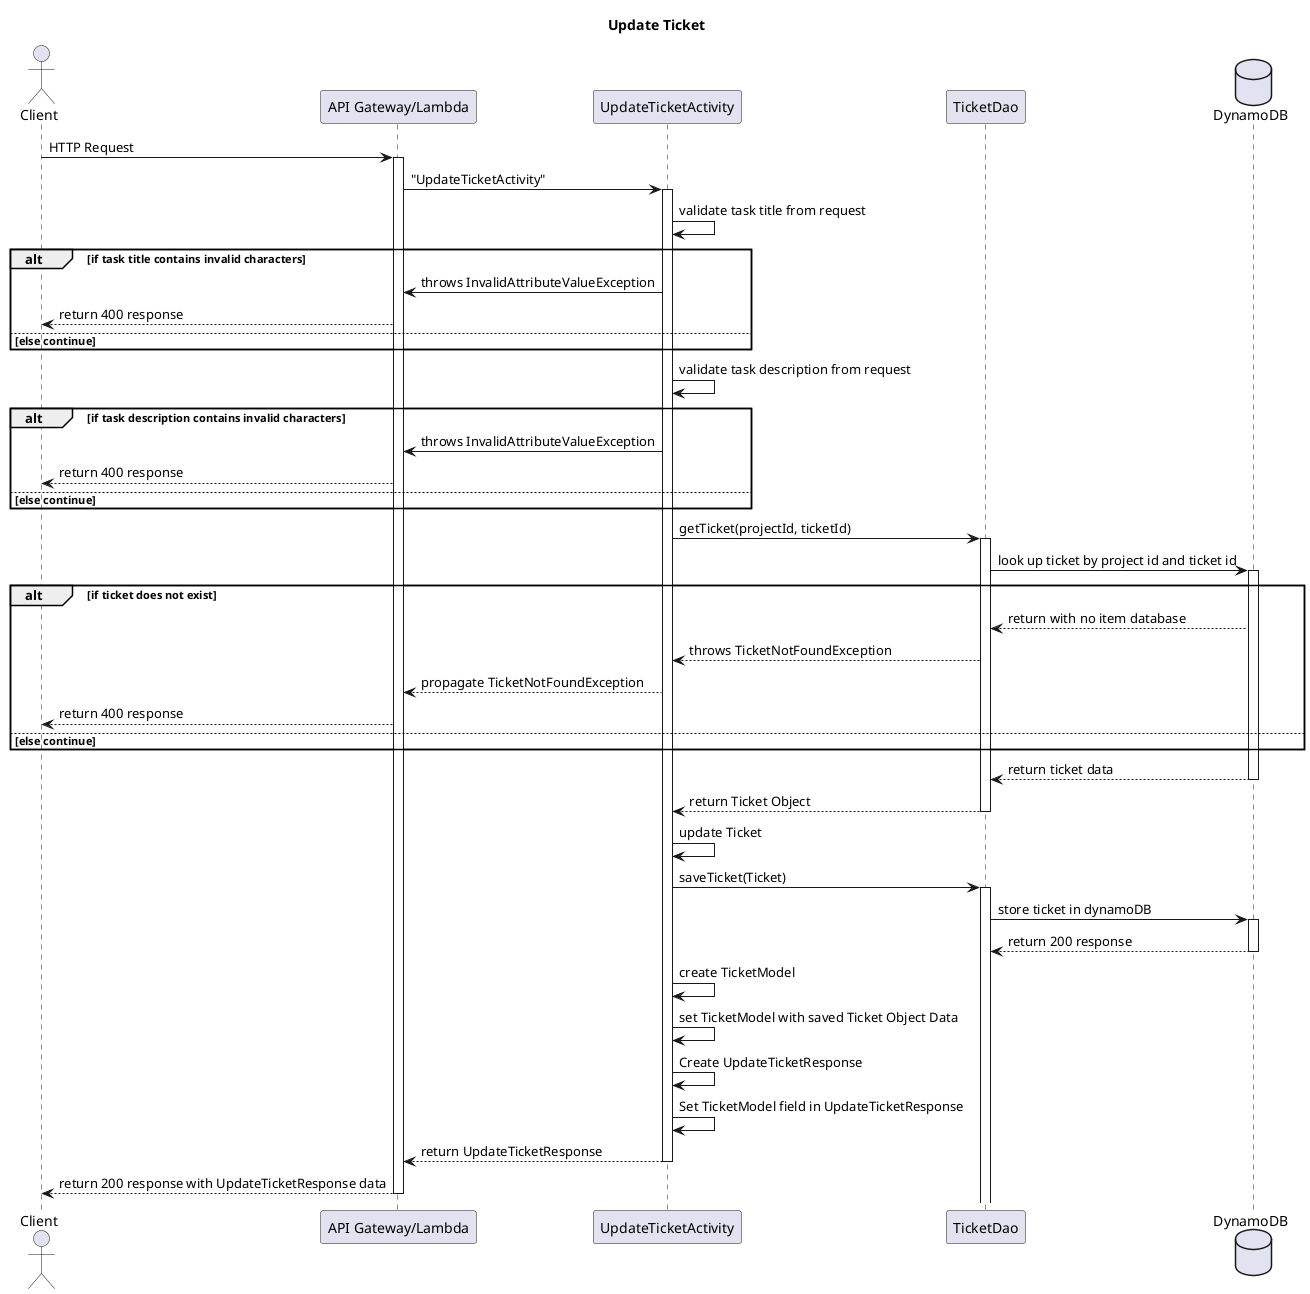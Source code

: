 @startuml
actor "Client" as client
participant "API Gateway/Lambda" as apiGateway
participant "UpdateTicketActivity" as updateTicketActivity
participant "TicketDao" as ticketDao
database "DynamoDB" as dynamoDB

title Update Ticket

client -> apiGateway : HTTP Request
activate apiGateway

apiGateway -> updateTicketActivity : "UpdateTicketActivity"
activate updateTicketActivity

updateTicketActivity -> updateTicketActivity : validate task title from request

alt if task title contains invalid characters
updateTicketActivity -> apiGateway : throws InvalidAttributeValueException
apiGateway --> client: return 400 response

else else continue
end

updateTicketActivity -> updateTicketActivity : validate task description from request

alt if task description contains invalid characters
updateTicketActivity -> apiGateway : throws InvalidAttributeValueException
apiGateway --> client: return 400 response

else else continue
end

updateTicketActivity -> ticketDao : getTicket(projectId, ticketId)
activate ticketDao

ticketDao -> dynamoDB : look up ticket by project id and ticket id
activate dynamoDB

alt if ticket does not exist
dynamoDB --> ticketDao : return with no item database
ticketDao --> updateTicketActivity: throws TicketNotFoundException
updateTicketActivity --> apiGateway: propagate TicketNotFoundException
apiGateway --> client: return 400 response

else else continue
end

dynamoDB --> ticketDao: return ticket data
deactivate dynamoDB

ticketDao --> updateTicketActivity : return Ticket Object
deactivate ticketDao

updateTicketActivity -> updateTicketActivity: update Ticket

updateTicketActivity -> ticketDao : saveTicket(Ticket)
activate ticketDao

ticketDao -> dynamoDB : store ticket in dynamoDB
activate dynamoDB

dynamoDB --> ticketDao : return 200 response
deactivate dynamoDB

updateTicketActivity -> updateTicketActivity: create TicketModel

updateTicketActivity -> updateTicketActivity: set TicketModel with saved Ticket Object Data

updateTicketActivity -> updateTicketActivity: Create UpdateTicketResponse
updateTicketActivity -> updateTicketActivity: Set TicketModel field in UpdateTicketResponse

updateTicketActivity --> apiGateway : return UpdateTicketResponse
deactivate updateTicketActivity

apiGateway --> client : return 200 response with UpdateTicketResponse data
deactivate apiGateway

@enduml